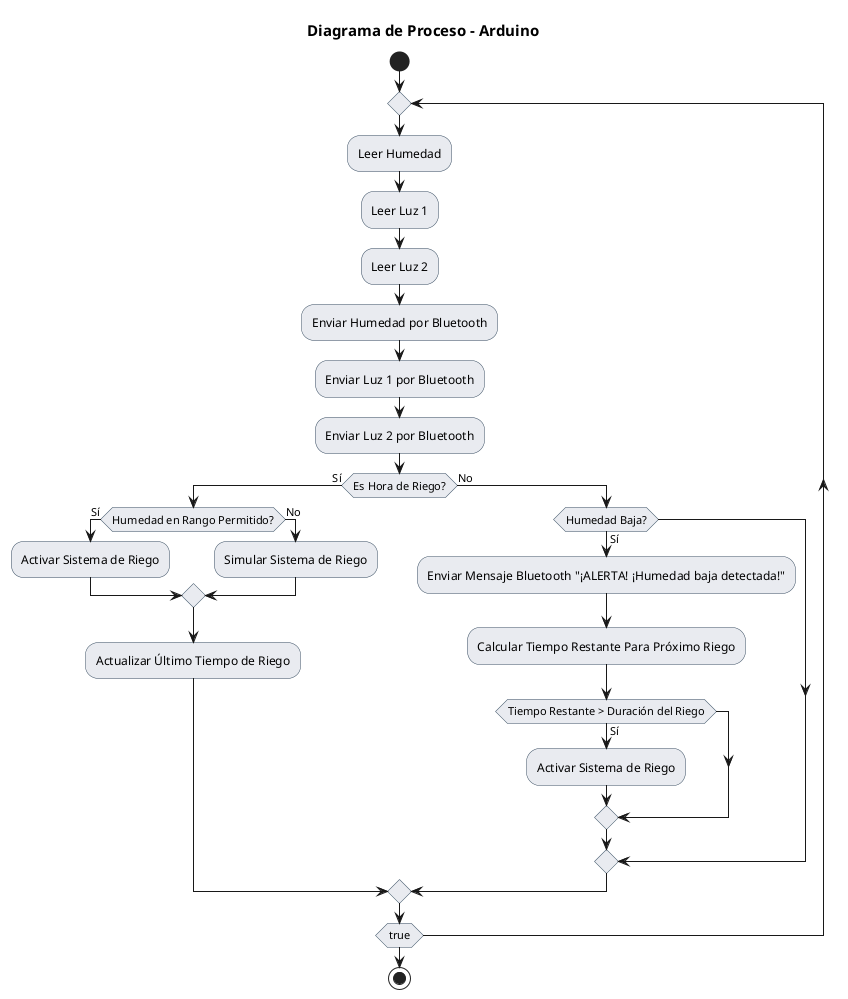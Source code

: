 @startuml Arduino Nano Sistema de Riego

' Definición de símbolos
skinparam defaultFontName Arial
skinparam titleFontSize 15
skinparam diagramPadding 10
skinparam conditionDiamondBackgroundColor #A9DCDF
skinparam conditionDiamondBorderColor #34495E
skinparam activityBackgroundColor #E9EBF0
skinparam activityBorderColor #34495E

' Título
title Diagrama de Proceso - Arduino

' Definición de nodos y flujo

start
repeat
    :Leer Humedad;
    :Leer Luz 1;
    :Leer Luz 2;
    :Enviar Humedad por Bluetooth;
    :Enviar Luz 1 por Bluetooth;
    :Enviar Luz 2 por Bluetooth;
    if (Es Hora de Riego?) then (Sí)
        if (Humedad en Rango Permitido?) then (Sí)
            :Activar Sistema de Riego;
        else (No)
            :Simular Sistema de Riego;
        endif
        :Actualizar Último Tiempo de Riego;
    else (No)
        if (Humedad Baja?) then (Sí)
            :Enviar Mensaje Bluetooth "¡ALERTA! ¡Humedad baja detectada!";
            :Calcular Tiempo Restante Para Próximo Riego;
            if (Tiempo Restante > Duración del Riego) then (Sí)
                :Activar Sistema de Riego;
            endif

        endif
    endif
repeat while (true)


stop

@enduml
